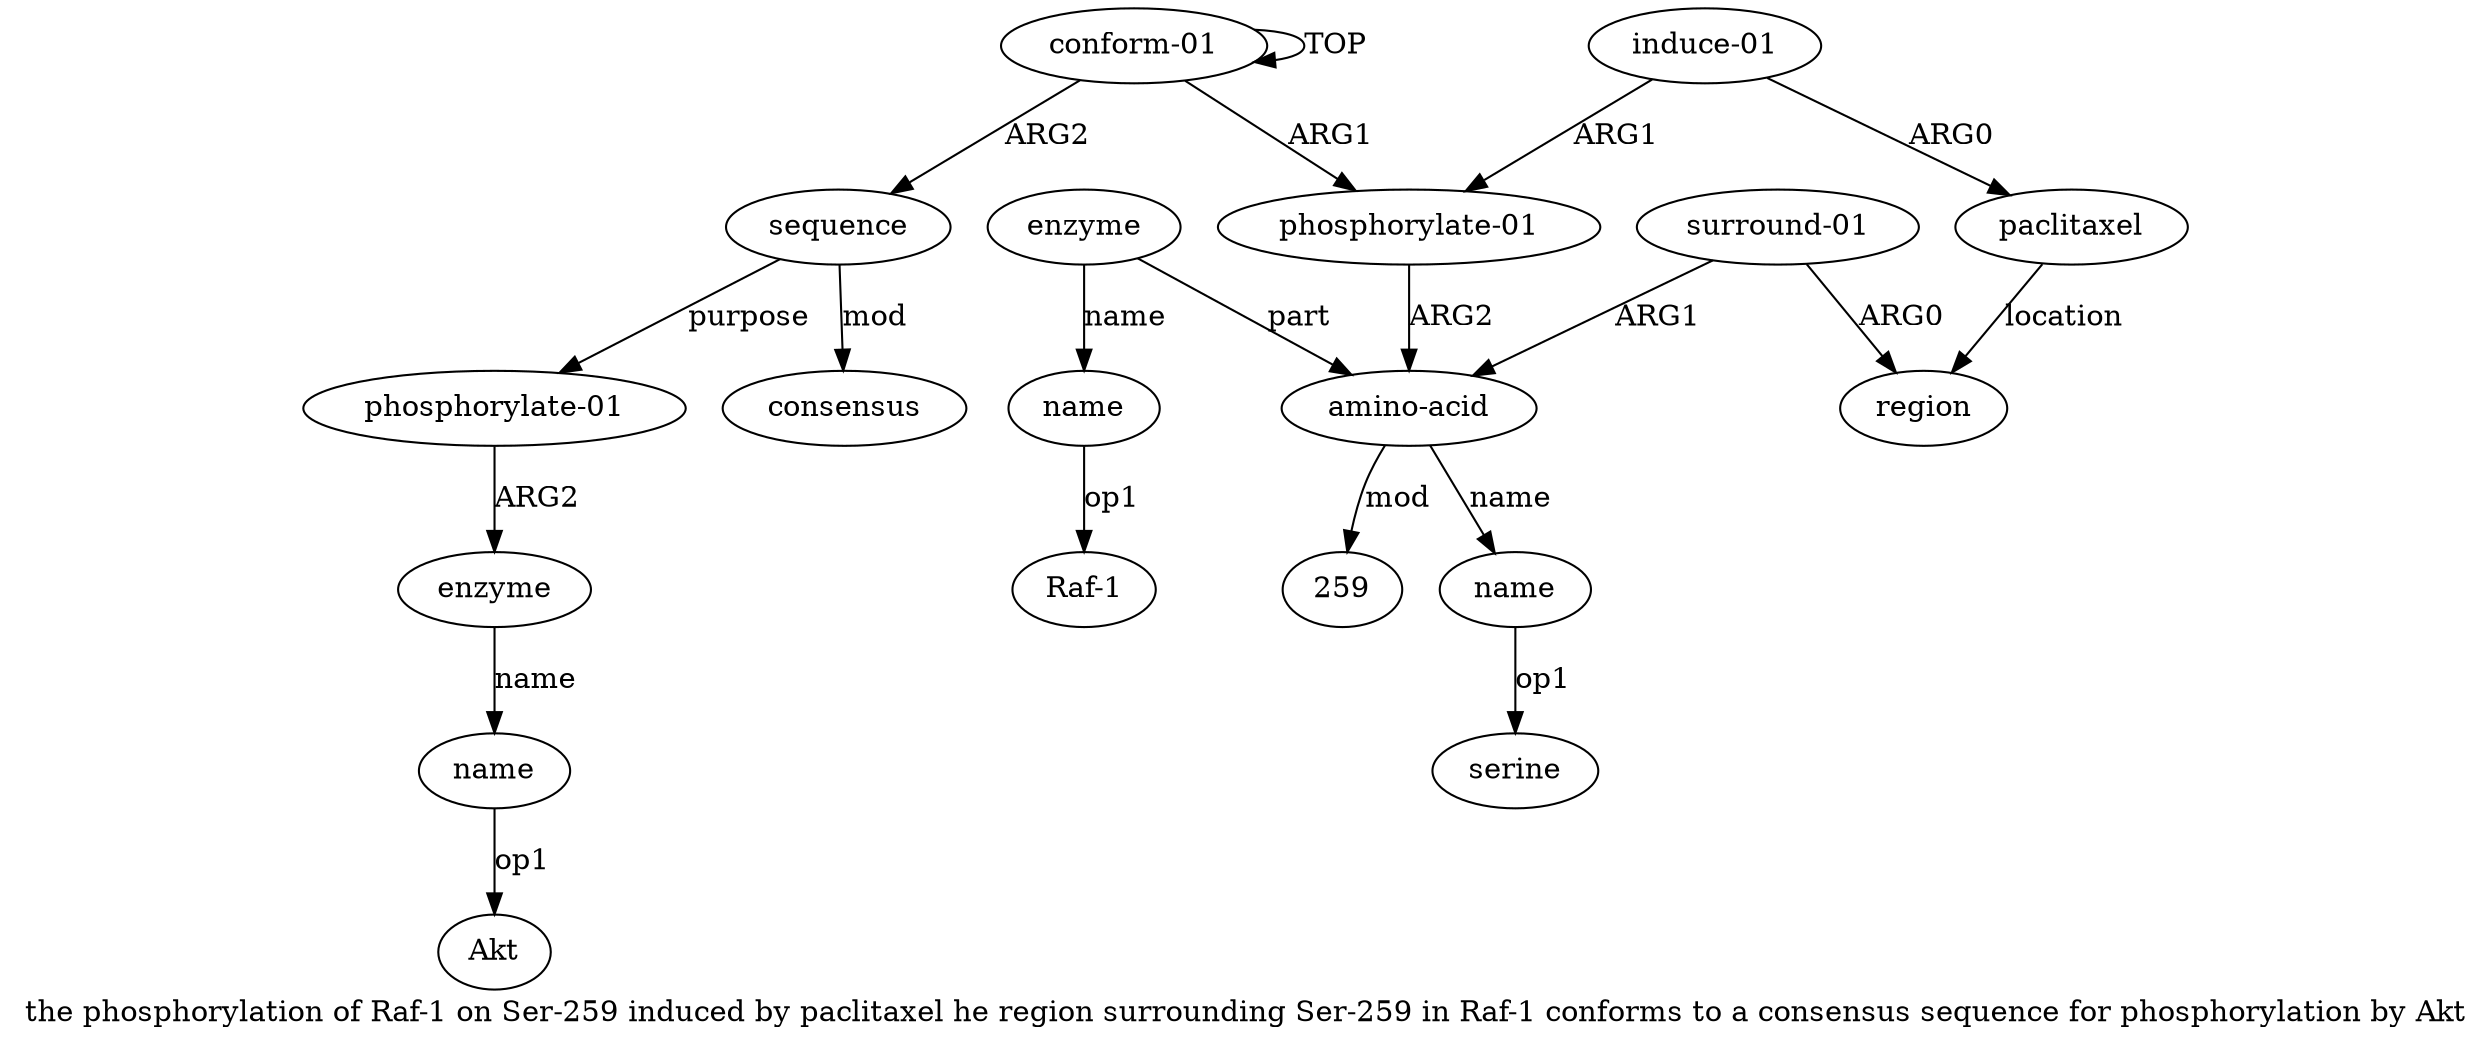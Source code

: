 digraph  {
	graph [label="the phosphorylation of Raf-1 on Ser-259 induced by paclitaxel he region surrounding Ser-259 in Raf-1 conforms to a consensus sequence \
for phosphorylation by Akt"];
	node [label="\N"];
	a14	 [color=black,
		gold_ind=14,
		gold_label=name,
		label=name,
		test_ind=14,
		test_label=name];
	"a14 Akt"	 [color=black,
		gold_ind=-1,
		gold_label=Akt,
		label=Akt,
		test_ind=-1,
		test_label=Akt];
	a14 -> "a14 Akt" [key=0,
	color=black,
	gold_label=op1,
	label=op1,
	test_label=op1];
"a2 259" [color=black,
	gold_ind=-1,
	gold_label=259,
	label=259,
	test_ind=-1,
	test_label=259];
a11 [color=black,
	gold_ind=11,
	gold_label=consensus,
	label=consensus,
	test_ind=11,
	test_label=consensus];
a10 [color=black,
	gold_ind=10,
	gold_label=sequence,
	label=sequence,
	test_ind=10,
	test_label=sequence];
a10 -> a11 [key=0,
color=black,
gold_label=mod,
label=mod,
test_label=mod];
a12 [color=black,
gold_ind=12,
gold_label="phosphorylate-01",
label="phosphorylate-01",
test_ind=12,
test_label="phosphorylate-01"];
a10 -> a12 [key=0,
color=black,
gold_label=purpose,
label=purpose,
test_label=purpose];
a13 [color=black,
gold_ind=13,
gold_label=enzyme,
label=enzyme,
test_ind=13,
test_label=enzyme];
a13 -> a14 [key=0,
color=black,
gold_label=name,
label=name,
test_label=name];
a12 -> a13 [key=0,
color=black,
gold_label=ARG2,
label=ARG2,
test_label=ARG2];
a1 [color=black,
gold_ind=1,
gold_label="phosphorylate-01",
label="phosphorylate-01",
test_ind=1,
test_label="phosphorylate-01"];
a2 [color=black,
gold_ind=2,
gold_label="amino-acid",
label="amino-acid",
test_ind=2,
test_label="amino-acid"];
a1 -> a2 [key=0,
color=black,
gold_label=ARG2,
label=ARG2,
test_label=ARG2];
a0 [color=black,
gold_ind=0,
gold_label="conform-01",
label="conform-01",
test_ind=0,
test_label="conform-01"];
a0 -> a10 [key=0,
color=black,
gold_label=ARG2,
label=ARG2,
test_label=ARG2];
a0 -> a1 [key=0,
color=black,
gold_label=ARG1,
label=ARG1,
test_label=ARG1];
a0 -> a0 [key=0,
color=black,
gold_label=TOP,
label=TOP,
test_label=TOP];
a3 [color=black,
gold_ind=3,
gold_label=name,
label=name,
test_ind=3,
test_label=name];
"a3 serine" [color=black,
gold_ind=-1,
gold_label=serine,
label=serine,
test_ind=-1,
test_label=serine];
a3 -> "a3 serine" [key=0,
color=black,
gold_label=op1,
label=op1,
test_label=op1];
a2 -> "a2 259" [key=0,
color=black,
gold_label=mod,
label=mod,
test_label=mod];
a2 -> a3 [key=0,
color=black,
gold_label=name,
label=name,
test_label=name];
a5 [color=black,
gold_ind=5,
gold_label=name,
label=name,
test_ind=5,
test_label=name];
"a5 Raf-1" [color=black,
gold_ind=-1,
gold_label="Raf-1",
label="Raf-1",
test_ind=-1,
test_label="Raf-1"];
a5 -> "a5 Raf-1" [key=0,
color=black,
gold_label=op1,
label=op1,
test_label=op1];
a4 [color=black,
gold_ind=4,
gold_label=enzyme,
label=enzyme,
test_ind=4,
test_label=enzyme];
a4 -> a2 [key=0,
color=black,
gold_label=part,
label=part,
test_label=part];
a4 -> a5 [key=0,
color=black,
gold_label=name,
label=name,
test_label=name];
a7 [color=black,
gold_ind=7,
gold_label=paclitaxel,
label=paclitaxel,
test_ind=7,
test_label=paclitaxel];
a8 [color=black,
gold_ind=8,
gold_label=region,
label=region,
test_ind=8,
test_label=region];
a7 -> a8 [key=0,
color=black,
gold_label=location,
label=location,
test_label=location];
a6 [color=black,
gold_ind=6,
gold_label="induce-01",
label="induce-01",
test_ind=6,
test_label="induce-01"];
a6 -> a1 [key=0,
color=black,
gold_label=ARG1,
label=ARG1,
test_label=ARG1];
a6 -> a7 [key=0,
color=black,
gold_label=ARG0,
label=ARG0,
test_label=ARG0];
a9 [color=black,
gold_ind=9,
gold_label="surround-01",
label="surround-01",
test_ind=9,
test_label="surround-01"];
a9 -> a2 [key=0,
color=black,
gold_label=ARG1,
label=ARG1,
test_label=ARG1];
a9 -> a8 [key=0,
color=black,
gold_label=ARG0,
label=ARG0,
test_label=ARG0];
}
